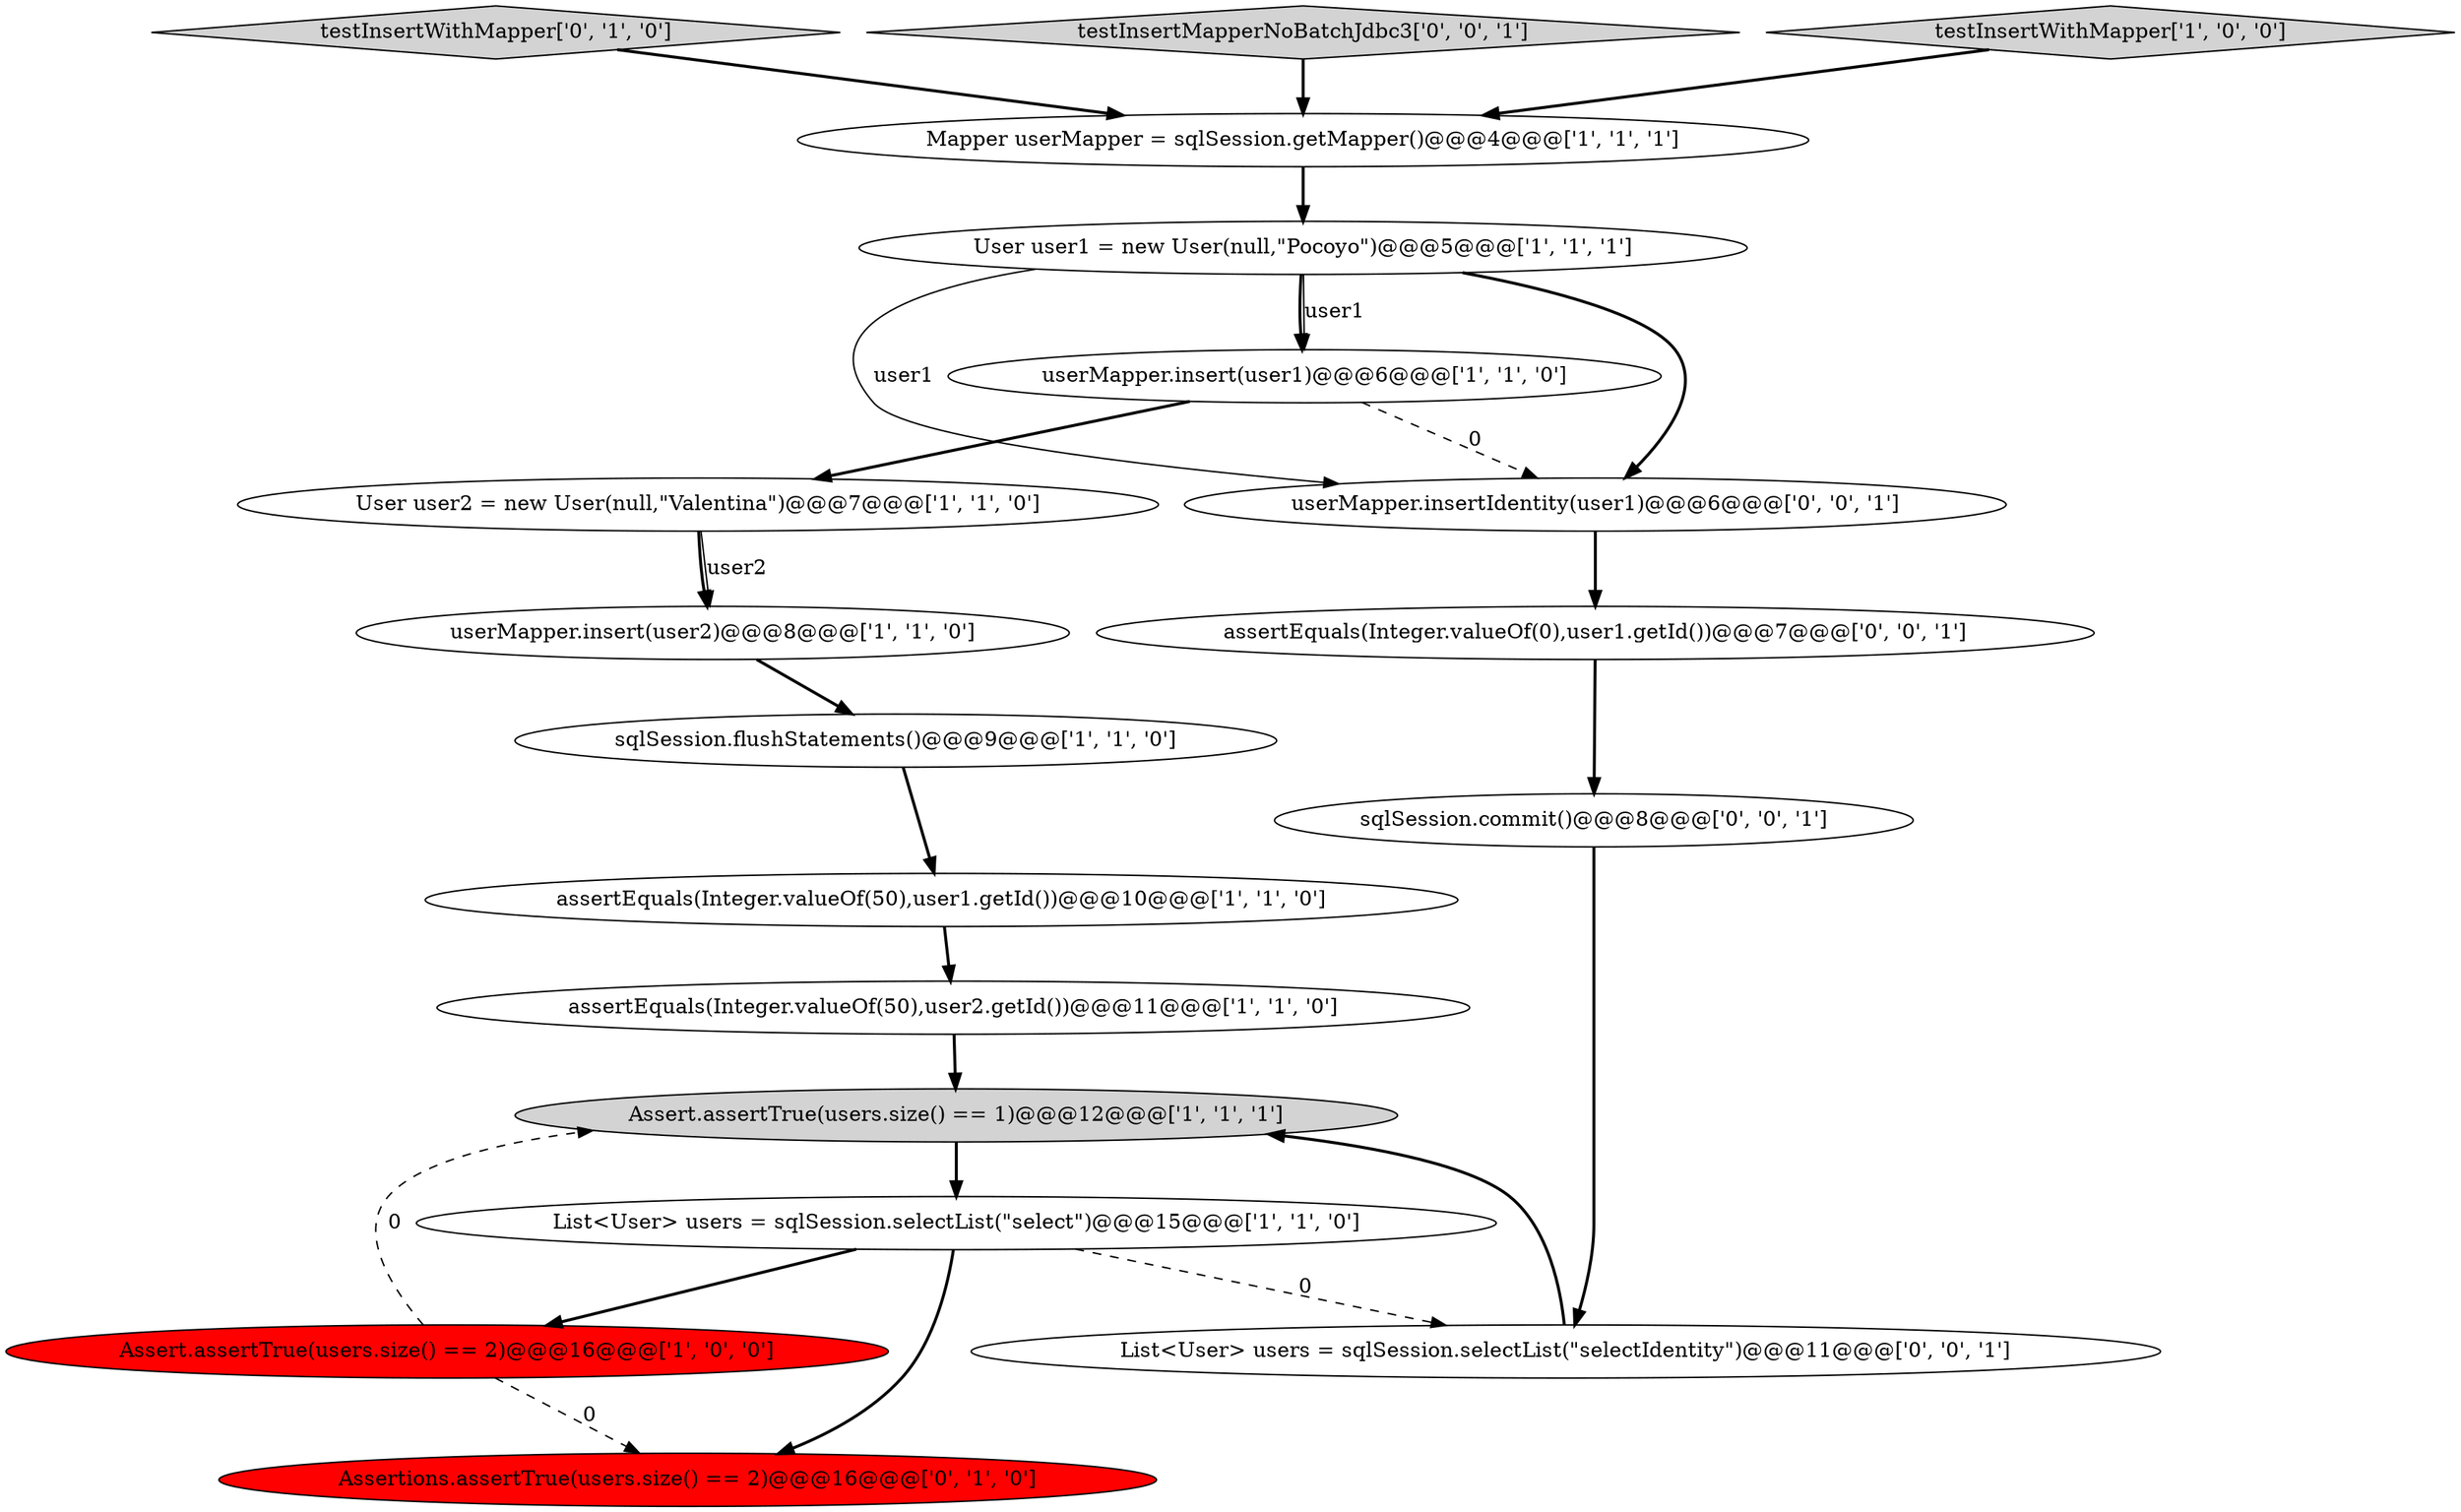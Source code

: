 digraph {
2 [style = filled, label = "sqlSession.flushStatements()@@@9@@@['1', '1', '0']", fillcolor = white, shape = ellipse image = "AAA0AAABBB1BBB"];
16 [style = filled, label = "userMapper.insertIdentity(user1)@@@6@@@['0', '0', '1']", fillcolor = white, shape = ellipse image = "AAA0AAABBB3BBB"];
7 [style = filled, label = "Mapper userMapper = sqlSession.getMapper()@@@4@@@['1', '1', '1']", fillcolor = white, shape = ellipse image = "AAA0AAABBB1BBB"];
0 [style = filled, label = "userMapper.insert(user2)@@@8@@@['1', '1', '0']", fillcolor = white, shape = ellipse image = "AAA0AAABBB1BBB"];
6 [style = filled, label = "List<User> users = sqlSession.selectList(\"select\")@@@15@@@['1', '1', '0']", fillcolor = white, shape = ellipse image = "AAA0AAABBB1BBB"];
10 [style = filled, label = "userMapper.insert(user1)@@@6@@@['1', '1', '0']", fillcolor = white, shape = ellipse image = "AAA0AAABBB1BBB"];
1 [style = filled, label = "Assert.assertTrue(users.size() == 1)@@@12@@@['1', '1', '1']", fillcolor = lightgray, shape = ellipse image = "AAA0AAABBB1BBB"];
11 [style = filled, label = "Assert.assertTrue(users.size() == 2)@@@16@@@['1', '0', '0']", fillcolor = red, shape = ellipse image = "AAA1AAABBB1BBB"];
13 [style = filled, label = "testInsertWithMapper['0', '1', '0']", fillcolor = lightgray, shape = diamond image = "AAA0AAABBB2BBB"];
15 [style = filled, label = "testInsertMapperNoBatchJdbc3['0', '0', '1']", fillcolor = lightgray, shape = diamond image = "AAA0AAABBB3BBB"];
18 [style = filled, label = "List<User> users = sqlSession.selectList(\"selectIdentity\")@@@11@@@['0', '0', '1']", fillcolor = white, shape = ellipse image = "AAA0AAABBB3BBB"];
8 [style = filled, label = "assertEquals(Integer.valueOf(50),user2.getId())@@@11@@@['1', '1', '0']", fillcolor = white, shape = ellipse image = "AAA0AAABBB1BBB"];
12 [style = filled, label = "Assertions.assertTrue(users.size() == 2)@@@16@@@['0', '1', '0']", fillcolor = red, shape = ellipse image = "AAA1AAABBB2BBB"];
17 [style = filled, label = "sqlSession.commit()@@@8@@@['0', '0', '1']", fillcolor = white, shape = ellipse image = "AAA0AAABBB3BBB"];
14 [style = filled, label = "assertEquals(Integer.valueOf(0),user1.getId())@@@7@@@['0', '0', '1']", fillcolor = white, shape = ellipse image = "AAA0AAABBB3BBB"];
4 [style = filled, label = "User user2 = new User(null,\"Valentina\")@@@7@@@['1', '1', '0']", fillcolor = white, shape = ellipse image = "AAA0AAABBB1BBB"];
5 [style = filled, label = "assertEquals(Integer.valueOf(50),user1.getId())@@@10@@@['1', '1', '0']", fillcolor = white, shape = ellipse image = "AAA0AAABBB1BBB"];
3 [style = filled, label = "User user1 = new User(null,\"Pocoyo\")@@@5@@@['1', '1', '1']", fillcolor = white, shape = ellipse image = "AAA0AAABBB1BBB"];
9 [style = filled, label = "testInsertWithMapper['1', '0', '0']", fillcolor = lightgray, shape = diamond image = "AAA0AAABBB1BBB"];
5->8 [style = bold, label=""];
15->7 [style = bold, label=""];
0->2 [style = bold, label=""];
14->17 [style = bold, label=""];
3->10 [style = solid, label="user1"];
3->16 [style = bold, label=""];
11->12 [style = dashed, label="0"];
9->7 [style = bold, label=""];
7->3 [style = bold, label=""];
4->0 [style = bold, label=""];
6->18 [style = dashed, label="0"];
8->1 [style = bold, label=""];
3->10 [style = bold, label=""];
1->6 [style = bold, label=""];
11->1 [style = dashed, label="0"];
18->1 [style = bold, label=""];
3->16 [style = solid, label="user1"];
13->7 [style = bold, label=""];
6->11 [style = bold, label=""];
10->4 [style = bold, label=""];
16->14 [style = bold, label=""];
10->16 [style = dashed, label="0"];
4->0 [style = solid, label="user2"];
17->18 [style = bold, label=""];
2->5 [style = bold, label=""];
6->12 [style = bold, label=""];
}
